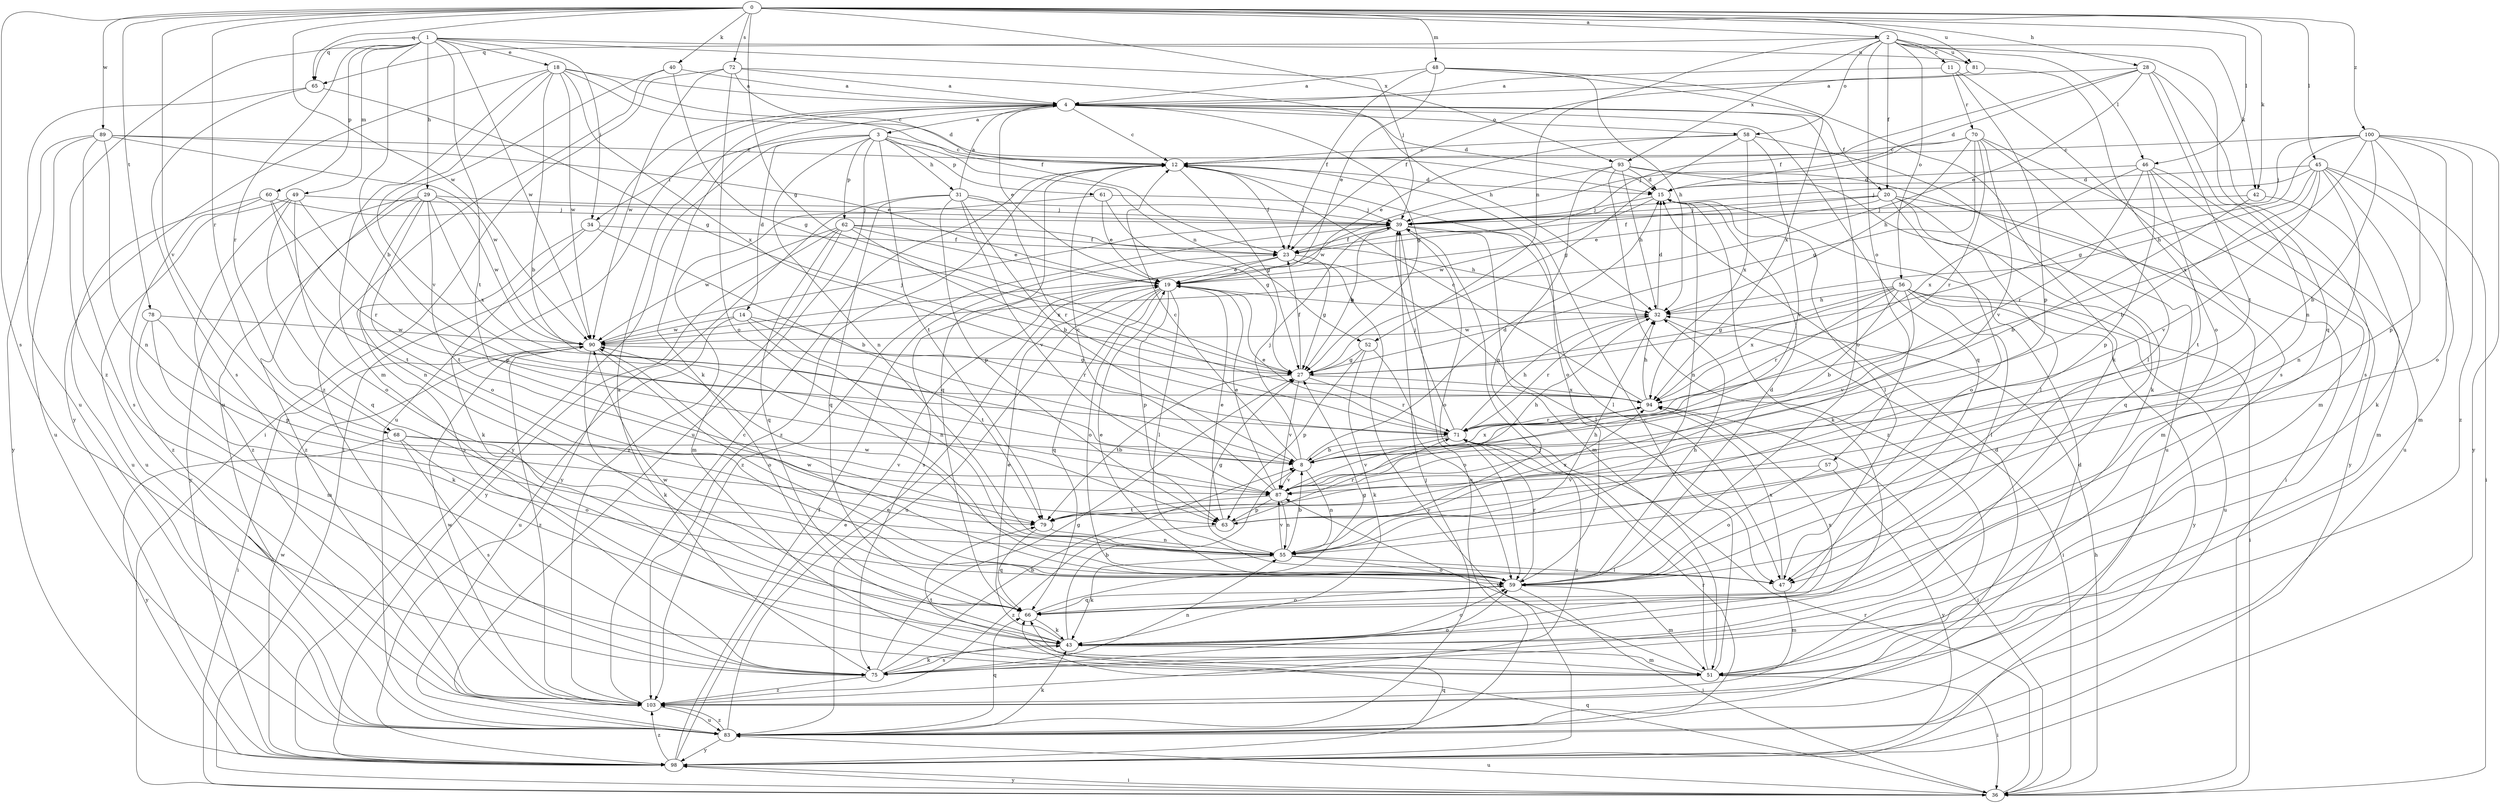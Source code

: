 strict digraph  {
0;
1;
2;
3;
4;
8;
11;
12;
14;
15;
18;
19;
20;
23;
27;
28;
29;
31;
32;
34;
36;
39;
40;
42;
43;
45;
46;
47;
48;
49;
51;
52;
55;
56;
57;
58;
59;
60;
61;
62;
63;
65;
66;
68;
70;
71;
72;
75;
78;
79;
81;
83;
87;
89;
90;
93;
94;
98;
100;
103;
0 -> 2  [label=a];
0 -> 27  [label=g];
0 -> 28  [label=h];
0 -> 40  [label=k];
0 -> 42  [label=k];
0 -> 45  [label=l];
0 -> 46  [label=l];
0 -> 48  [label=m];
0 -> 65  [label=q];
0 -> 68  [label=r];
0 -> 72  [label=s];
0 -> 75  [label=s];
0 -> 78  [label=t];
0 -> 81  [label=u];
0 -> 87  [label=v];
0 -> 89  [label=w];
0 -> 90  [label=w];
0 -> 93  [label=x];
0 -> 100  [label=z];
1 -> 8  [label=b];
1 -> 18  [label=e];
1 -> 29  [label=h];
1 -> 34  [label=i];
1 -> 39  [label=j];
1 -> 49  [label=m];
1 -> 60  [label=p];
1 -> 65  [label=q];
1 -> 68  [label=r];
1 -> 79  [label=t];
1 -> 81  [label=u];
1 -> 90  [label=w];
1 -> 103  [label=z];
2 -> 11  [label=c];
2 -> 20  [label=f];
2 -> 42  [label=k];
2 -> 46  [label=l];
2 -> 52  [label=n];
2 -> 56  [label=o];
2 -> 57  [label=o];
2 -> 58  [label=o];
2 -> 65  [label=q];
2 -> 66  [label=q];
2 -> 81  [label=u];
2 -> 93  [label=x];
3 -> 12  [label=c];
3 -> 14  [label=d];
3 -> 31  [label=h];
3 -> 34  [label=i];
3 -> 52  [label=n];
3 -> 55  [label=n];
3 -> 61  [label=p];
3 -> 62  [label=p];
3 -> 79  [label=t];
3 -> 83  [label=u];
3 -> 98  [label=y];
4 -> 3  [label=a];
4 -> 12  [label=c];
4 -> 15  [label=d];
4 -> 19  [label=e];
4 -> 20  [label=f];
4 -> 27  [label=g];
4 -> 36  [label=i];
4 -> 43  [label=k];
4 -> 58  [label=o];
4 -> 59  [label=o];
4 -> 66  [label=q];
4 -> 83  [label=u];
8 -> 12  [label=c];
8 -> 15  [label=d];
8 -> 39  [label=j];
8 -> 55  [label=n];
8 -> 87  [label=v];
8 -> 94  [label=x];
11 -> 4  [label=a];
11 -> 63  [label=p];
11 -> 70  [label=r];
11 -> 75  [label=s];
12 -> 15  [label=d];
12 -> 23  [label=f];
12 -> 27  [label=g];
12 -> 59  [label=o];
12 -> 66  [label=q];
12 -> 103  [label=z];
14 -> 55  [label=n];
14 -> 71  [label=r];
14 -> 79  [label=t];
14 -> 83  [label=u];
14 -> 90  [label=w];
15 -> 39  [label=j];
15 -> 43  [label=k];
15 -> 47  [label=l];
15 -> 55  [label=n];
15 -> 90  [label=w];
18 -> 4  [label=a];
18 -> 8  [label=b];
18 -> 15  [label=d];
18 -> 23  [label=f];
18 -> 51  [label=m];
18 -> 87  [label=v];
18 -> 90  [label=w];
18 -> 94  [label=x];
18 -> 98  [label=y];
19 -> 32  [label=h];
19 -> 47  [label=l];
19 -> 59  [label=o];
19 -> 63  [label=p];
19 -> 66  [label=q];
19 -> 83  [label=u];
20 -> 19  [label=e];
20 -> 23  [label=f];
20 -> 39  [label=j];
20 -> 47  [label=l];
20 -> 51  [label=m];
20 -> 59  [label=o];
20 -> 66  [label=q];
23 -> 19  [label=e];
23 -> 27  [label=g];
23 -> 47  [label=l];
23 -> 75  [label=s];
23 -> 98  [label=y];
27 -> 23  [label=f];
27 -> 71  [label=r];
27 -> 79  [label=t];
27 -> 87  [label=v];
27 -> 94  [label=x];
28 -> 4  [label=a];
28 -> 15  [label=d];
28 -> 19  [label=e];
28 -> 23  [label=f];
28 -> 55  [label=n];
28 -> 75  [label=s];
28 -> 79  [label=t];
29 -> 39  [label=j];
29 -> 55  [label=n];
29 -> 59  [label=o];
29 -> 79  [label=t];
29 -> 90  [label=w];
29 -> 94  [label=x];
29 -> 98  [label=y];
29 -> 103  [label=z];
31 -> 4  [label=a];
31 -> 8  [label=b];
31 -> 39  [label=j];
31 -> 63  [label=p];
31 -> 66  [label=q];
31 -> 71  [label=r];
31 -> 87  [label=v];
31 -> 98  [label=y];
32 -> 15  [label=d];
32 -> 36  [label=i];
32 -> 71  [label=r];
32 -> 90  [label=w];
34 -> 8  [label=b];
34 -> 23  [label=f];
34 -> 43  [label=k];
34 -> 75  [label=s];
36 -> 32  [label=h];
36 -> 66  [label=q];
36 -> 71  [label=r];
36 -> 83  [label=u];
36 -> 98  [label=y];
39 -> 23  [label=f];
39 -> 27  [label=g];
39 -> 47  [label=l];
39 -> 51  [label=m];
39 -> 59  [label=o];
39 -> 83  [label=u];
39 -> 103  [label=z];
40 -> 4  [label=a];
40 -> 27  [label=g];
40 -> 83  [label=u];
40 -> 103  [label=z];
42 -> 8  [label=b];
42 -> 39  [label=j];
42 -> 51  [label=m];
43 -> 8  [label=b];
43 -> 19  [label=e];
43 -> 51  [label=m];
43 -> 59  [label=o];
43 -> 75  [label=s];
43 -> 94  [label=x];
45 -> 8  [label=b];
45 -> 15  [label=d];
45 -> 32  [label=h];
45 -> 36  [label=i];
45 -> 39  [label=j];
45 -> 43  [label=k];
45 -> 51  [label=m];
45 -> 55  [label=n];
45 -> 87  [label=v];
46 -> 15  [label=d];
46 -> 63  [label=p];
46 -> 71  [label=r];
46 -> 79  [label=t];
46 -> 83  [label=u];
46 -> 94  [label=x];
46 -> 98  [label=y];
47 -> 51  [label=m];
47 -> 90  [label=w];
47 -> 94  [label=x];
48 -> 4  [label=a];
48 -> 19  [label=e];
48 -> 23  [label=f];
48 -> 32  [label=h];
48 -> 43  [label=k];
48 -> 94  [label=x];
49 -> 39  [label=j];
49 -> 59  [label=o];
49 -> 63  [label=p];
49 -> 66  [label=q];
49 -> 83  [label=u];
49 -> 103  [label=z];
51 -> 12  [label=c];
51 -> 36  [label=i];
51 -> 39  [label=j];
51 -> 79  [label=t];
51 -> 87  [label=v];
52 -> 27  [label=g];
52 -> 43  [label=k];
52 -> 59  [label=o];
52 -> 63  [label=p];
55 -> 8  [label=b];
55 -> 27  [label=g];
55 -> 32  [label=h];
55 -> 43  [label=k];
55 -> 47  [label=l];
55 -> 59  [label=o];
55 -> 87  [label=v];
55 -> 90  [label=w];
56 -> 8  [label=b];
56 -> 27  [label=g];
56 -> 32  [label=h];
56 -> 36  [label=i];
56 -> 47  [label=l];
56 -> 71  [label=r];
56 -> 83  [label=u];
56 -> 87  [label=v];
56 -> 94  [label=x];
56 -> 98  [label=y];
57 -> 59  [label=o];
57 -> 87  [label=v];
57 -> 98  [label=y];
58 -> 12  [label=c];
58 -> 19  [label=e];
58 -> 27  [label=g];
58 -> 43  [label=k];
58 -> 87  [label=v];
58 -> 94  [label=x];
59 -> 15  [label=d];
59 -> 19  [label=e];
59 -> 32  [label=h];
59 -> 36  [label=i];
59 -> 51  [label=m];
59 -> 66  [label=q];
59 -> 71  [label=r];
60 -> 39  [label=j];
60 -> 71  [label=r];
60 -> 79  [label=t];
60 -> 83  [label=u];
60 -> 103  [label=z];
61 -> 19  [label=e];
61 -> 27  [label=g];
61 -> 39  [label=j];
61 -> 103  [label=z];
62 -> 19  [label=e];
62 -> 23  [label=f];
62 -> 32  [label=h];
62 -> 51  [label=m];
62 -> 66  [label=q];
62 -> 90  [label=w];
62 -> 94  [label=x];
62 -> 98  [label=y];
63 -> 19  [label=e];
63 -> 71  [label=r];
63 -> 103  [label=z];
65 -> 27  [label=g];
65 -> 75  [label=s];
65 -> 83  [label=u];
66 -> 27  [label=g];
66 -> 43  [label=k];
66 -> 59  [label=o];
66 -> 90  [label=w];
68 -> 8  [label=b];
68 -> 59  [label=o];
68 -> 75  [label=s];
68 -> 87  [label=v];
68 -> 98  [label=y];
70 -> 12  [label=c];
70 -> 27  [label=g];
70 -> 32  [label=h];
70 -> 39  [label=j];
70 -> 47  [label=l];
70 -> 51  [label=m];
70 -> 71  [label=r];
70 -> 87  [label=v];
71 -> 8  [label=b];
71 -> 19  [label=e];
71 -> 32  [label=h];
71 -> 39  [label=j];
71 -> 87  [label=v];
71 -> 103  [label=z];
72 -> 4  [label=a];
72 -> 12  [label=c];
72 -> 32  [label=h];
72 -> 36  [label=i];
72 -> 59  [label=o];
72 -> 90  [label=w];
75 -> 4  [label=a];
75 -> 8  [label=b];
75 -> 27  [label=g];
75 -> 43  [label=k];
75 -> 55  [label=n];
75 -> 59  [label=o];
75 -> 103  [label=z];
78 -> 43  [label=k];
78 -> 51  [label=m];
78 -> 63  [label=p];
78 -> 90  [label=w];
79 -> 55  [label=n];
79 -> 66  [label=q];
79 -> 94  [label=x];
81 -> 23  [label=f];
81 -> 59  [label=o];
83 -> 15  [label=d];
83 -> 19  [label=e];
83 -> 39  [label=j];
83 -> 43  [label=k];
83 -> 66  [label=q];
83 -> 71  [label=r];
83 -> 98  [label=y];
83 -> 103  [label=z];
87 -> 12  [label=c];
87 -> 19  [label=e];
87 -> 32  [label=h];
87 -> 55  [label=n];
87 -> 63  [label=p];
87 -> 79  [label=t];
89 -> 12  [label=c];
89 -> 19  [label=e];
89 -> 55  [label=n];
89 -> 75  [label=s];
89 -> 83  [label=u];
89 -> 90  [label=w];
89 -> 98  [label=y];
90 -> 27  [label=g];
90 -> 36  [label=i];
90 -> 39  [label=j];
90 -> 43  [label=k];
90 -> 59  [label=o];
90 -> 103  [label=z];
93 -> 15  [label=d];
93 -> 32  [label=h];
93 -> 36  [label=i];
93 -> 55  [label=n];
93 -> 83  [label=u];
93 -> 90  [label=w];
93 -> 103  [label=z];
94 -> 12  [label=c];
94 -> 32  [label=h];
94 -> 36  [label=i];
94 -> 71  [label=r];
98 -> 19  [label=e];
98 -> 23  [label=f];
98 -> 36  [label=i];
98 -> 66  [label=q];
98 -> 90  [label=w];
98 -> 103  [label=z];
100 -> 8  [label=b];
100 -> 12  [label=c];
100 -> 27  [label=g];
100 -> 39  [label=j];
100 -> 59  [label=o];
100 -> 63  [label=p];
100 -> 94  [label=x];
100 -> 98  [label=y];
100 -> 103  [label=z];
103 -> 12  [label=c];
103 -> 15  [label=d];
103 -> 83  [label=u];
103 -> 90  [label=w];
}
